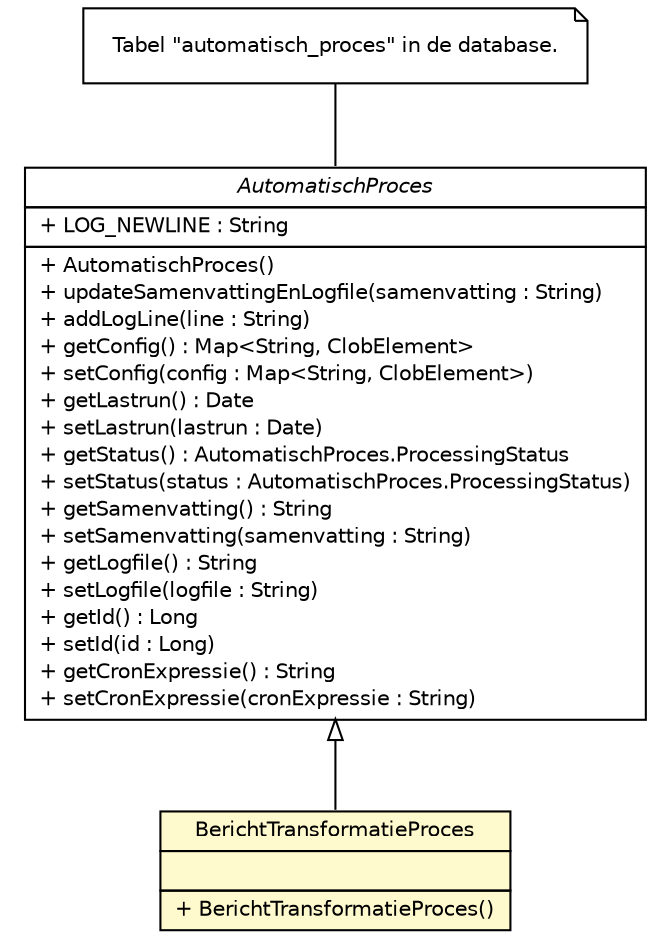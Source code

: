 #!/usr/local/bin/dot
#
# Class diagram 
# Generated by UMLGraph version R5_6-24-gf6e263 (http://www.umlgraph.org/)
#

digraph G {
	edge [fontname="Helvetica",fontsize=10,labelfontname="Helvetica",labelfontsize=10];
	node [fontname="Helvetica",fontsize=10,shape=plaintext];
	nodesep=0.25;
	ranksep=0.5;
	// nl.b3p.brmo.persistence.staging.BerichtTransformatieProces
	c262 [label=<<table title="nl.b3p.brmo.persistence.staging.BerichtTransformatieProces" border="0" cellborder="1" cellspacing="0" cellpadding="2" port="p" bgcolor="lemonChiffon" href="./BerichtTransformatieProces.html">
		<tr><td><table border="0" cellspacing="0" cellpadding="1">
<tr><td align="center" balign="center"> BerichtTransformatieProces </td></tr>
		</table></td></tr>
		<tr><td><table border="0" cellspacing="0" cellpadding="1">
<tr><td align="left" balign="left">  </td></tr>
		</table></td></tr>
		<tr><td><table border="0" cellspacing="0" cellpadding="1">
<tr><td align="left" balign="left"> + BerichtTransformatieProces() </td></tr>
		</table></td></tr>
		</table>>, URL="./BerichtTransformatieProces.html", fontname="Helvetica", fontcolor="black", fontsize=10.0];
	// nl.b3p.brmo.persistence.staging.AutomatischProces
	c269 [label=<<table title="nl.b3p.brmo.persistence.staging.AutomatischProces" border="0" cellborder="1" cellspacing="0" cellpadding="2" port="p" href="./AutomatischProces.html">
		<tr><td><table border="0" cellspacing="0" cellpadding="1">
<tr><td align="center" balign="center"><font face="Helvetica-Oblique"> AutomatischProces </font></td></tr>
		</table></td></tr>
		<tr><td><table border="0" cellspacing="0" cellpadding="1">
<tr><td align="left" balign="left"> + LOG_NEWLINE : String </td></tr>
		</table></td></tr>
		<tr><td><table border="0" cellspacing="0" cellpadding="1">
<tr><td align="left" balign="left"> + AutomatischProces() </td></tr>
<tr><td align="left" balign="left"> + updateSamenvattingEnLogfile(samenvatting : String) </td></tr>
<tr><td align="left" balign="left"> + addLogLine(line : String) </td></tr>
<tr><td align="left" balign="left"> + getConfig() : Map&lt;String, ClobElement&gt; </td></tr>
<tr><td align="left" balign="left"> + setConfig(config : Map&lt;String, ClobElement&gt;) </td></tr>
<tr><td align="left" balign="left"> + getLastrun() : Date </td></tr>
<tr><td align="left" balign="left"> + setLastrun(lastrun : Date) </td></tr>
<tr><td align="left" balign="left"> + getStatus() : AutomatischProces.ProcessingStatus </td></tr>
<tr><td align="left" balign="left"> + setStatus(status : AutomatischProces.ProcessingStatus) </td></tr>
<tr><td align="left" balign="left"> + getSamenvatting() : String </td></tr>
<tr><td align="left" balign="left"> + setSamenvatting(samenvatting : String) </td></tr>
<tr><td align="left" balign="left"> + getLogfile() : String </td></tr>
<tr><td align="left" balign="left"> + setLogfile(logfile : String) </td></tr>
<tr><td align="left" balign="left"> + getId() : Long </td></tr>
<tr><td align="left" balign="left"> + setId(id : Long) </td></tr>
<tr><td align="left" balign="left"> + getCronExpressie() : String </td></tr>
<tr><td align="left" balign="left"> + setCronExpressie(cronExpressie : String) </td></tr>
		</table></td></tr>
		</table>>, URL="./AutomatischProces.html", fontname="Helvetica", fontcolor="black", fontsize=10.0];
	// Note annotation
	n0cc269 [label=<<table title="nl.b3p.brmo.persistence.staging.AutomatischProces" border="0" cellborder="0" cellspacing="0" cellpadding="2" port="p" href="./AutomatischProces.html">
		<tr><td><table border="0" cellspacing="0" cellpadding="1">
<tr><td align="left" balign="left"> Tabel "automatisch_proces" in de database. </td></tr>
		</table></td></tr>
		</table>>, fontname="Helvetica", fontcolor="black", fontsize=10.0, shape=note];
	n0cc269 -> c269:p[arrowhead=none];
	//nl.b3p.brmo.persistence.staging.BerichtTransformatieProces extends nl.b3p.brmo.persistence.staging.AutomatischProces
	c269:p -> c262:p [dir=back,arrowtail=empty];
}

